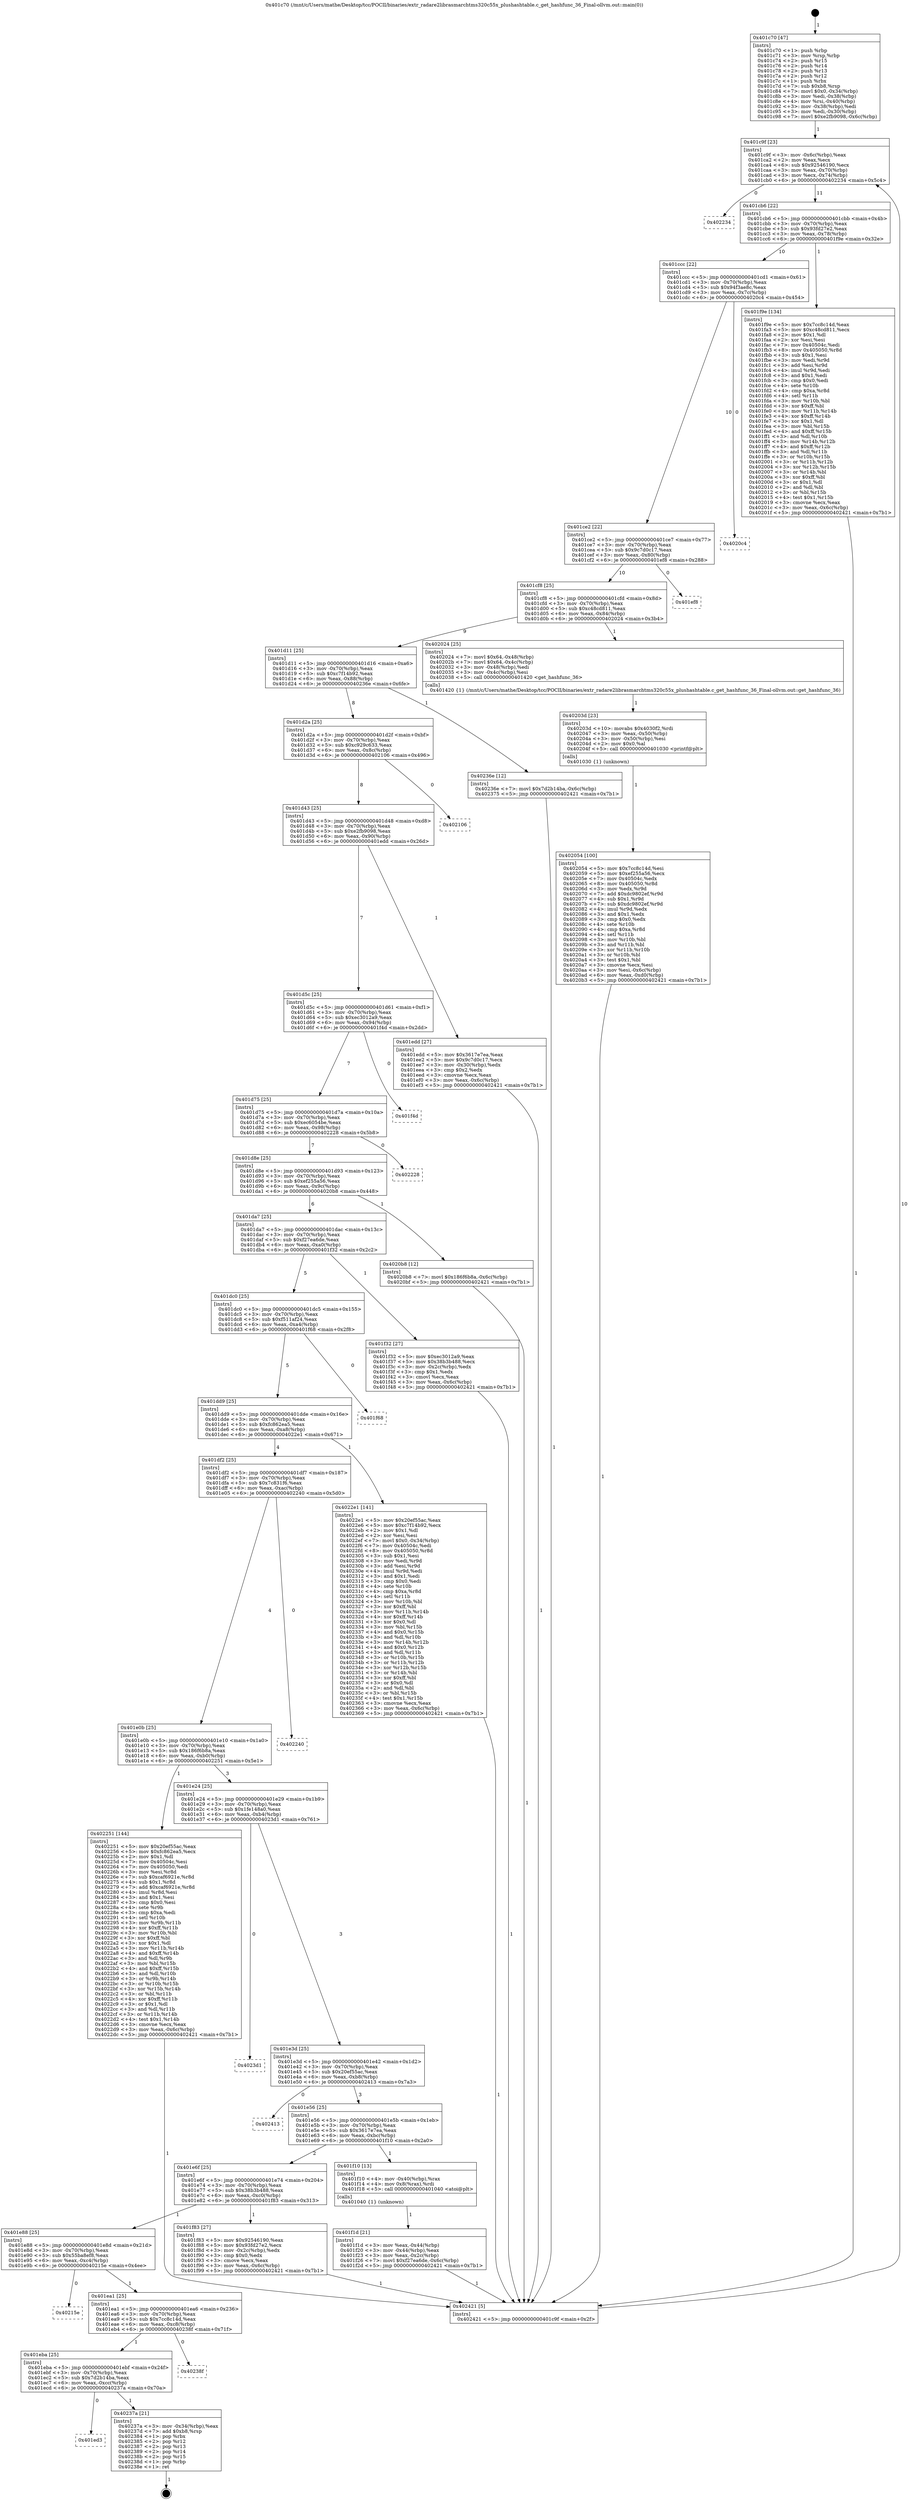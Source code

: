 digraph "0x401c70" {
  label = "0x401c70 (/mnt/c/Users/mathe/Desktop/tcc/POCII/binaries/extr_radare2librasmarchtms320c55x_plushashtable.c_get_hashfunc_36_Final-ollvm.out::main(0))"
  labelloc = "t"
  node[shape=record]

  Entry [label="",width=0.3,height=0.3,shape=circle,fillcolor=black,style=filled]
  "0x401c9f" [label="{
     0x401c9f [23]\l
     | [instrs]\l
     &nbsp;&nbsp;0x401c9f \<+3\>: mov -0x6c(%rbp),%eax\l
     &nbsp;&nbsp;0x401ca2 \<+2\>: mov %eax,%ecx\l
     &nbsp;&nbsp;0x401ca4 \<+6\>: sub $0x92546190,%ecx\l
     &nbsp;&nbsp;0x401caa \<+3\>: mov %eax,-0x70(%rbp)\l
     &nbsp;&nbsp;0x401cad \<+3\>: mov %ecx,-0x74(%rbp)\l
     &nbsp;&nbsp;0x401cb0 \<+6\>: je 0000000000402234 \<main+0x5c4\>\l
  }"]
  "0x402234" [label="{
     0x402234\l
  }", style=dashed]
  "0x401cb6" [label="{
     0x401cb6 [22]\l
     | [instrs]\l
     &nbsp;&nbsp;0x401cb6 \<+5\>: jmp 0000000000401cbb \<main+0x4b\>\l
     &nbsp;&nbsp;0x401cbb \<+3\>: mov -0x70(%rbp),%eax\l
     &nbsp;&nbsp;0x401cbe \<+5\>: sub $0x93fd27e2,%eax\l
     &nbsp;&nbsp;0x401cc3 \<+3\>: mov %eax,-0x78(%rbp)\l
     &nbsp;&nbsp;0x401cc6 \<+6\>: je 0000000000401f9e \<main+0x32e\>\l
  }"]
  Exit [label="",width=0.3,height=0.3,shape=circle,fillcolor=black,style=filled,peripheries=2]
  "0x401f9e" [label="{
     0x401f9e [134]\l
     | [instrs]\l
     &nbsp;&nbsp;0x401f9e \<+5\>: mov $0x7cc8c14d,%eax\l
     &nbsp;&nbsp;0x401fa3 \<+5\>: mov $0xc48cd811,%ecx\l
     &nbsp;&nbsp;0x401fa8 \<+2\>: mov $0x1,%dl\l
     &nbsp;&nbsp;0x401faa \<+2\>: xor %esi,%esi\l
     &nbsp;&nbsp;0x401fac \<+7\>: mov 0x40504c,%edi\l
     &nbsp;&nbsp;0x401fb3 \<+8\>: mov 0x405050,%r8d\l
     &nbsp;&nbsp;0x401fbb \<+3\>: sub $0x1,%esi\l
     &nbsp;&nbsp;0x401fbe \<+3\>: mov %edi,%r9d\l
     &nbsp;&nbsp;0x401fc1 \<+3\>: add %esi,%r9d\l
     &nbsp;&nbsp;0x401fc4 \<+4\>: imul %r9d,%edi\l
     &nbsp;&nbsp;0x401fc8 \<+3\>: and $0x1,%edi\l
     &nbsp;&nbsp;0x401fcb \<+3\>: cmp $0x0,%edi\l
     &nbsp;&nbsp;0x401fce \<+4\>: sete %r10b\l
     &nbsp;&nbsp;0x401fd2 \<+4\>: cmp $0xa,%r8d\l
     &nbsp;&nbsp;0x401fd6 \<+4\>: setl %r11b\l
     &nbsp;&nbsp;0x401fda \<+3\>: mov %r10b,%bl\l
     &nbsp;&nbsp;0x401fdd \<+3\>: xor $0xff,%bl\l
     &nbsp;&nbsp;0x401fe0 \<+3\>: mov %r11b,%r14b\l
     &nbsp;&nbsp;0x401fe3 \<+4\>: xor $0xff,%r14b\l
     &nbsp;&nbsp;0x401fe7 \<+3\>: xor $0x1,%dl\l
     &nbsp;&nbsp;0x401fea \<+3\>: mov %bl,%r15b\l
     &nbsp;&nbsp;0x401fed \<+4\>: and $0xff,%r15b\l
     &nbsp;&nbsp;0x401ff1 \<+3\>: and %dl,%r10b\l
     &nbsp;&nbsp;0x401ff4 \<+3\>: mov %r14b,%r12b\l
     &nbsp;&nbsp;0x401ff7 \<+4\>: and $0xff,%r12b\l
     &nbsp;&nbsp;0x401ffb \<+3\>: and %dl,%r11b\l
     &nbsp;&nbsp;0x401ffe \<+3\>: or %r10b,%r15b\l
     &nbsp;&nbsp;0x402001 \<+3\>: or %r11b,%r12b\l
     &nbsp;&nbsp;0x402004 \<+3\>: xor %r12b,%r15b\l
     &nbsp;&nbsp;0x402007 \<+3\>: or %r14b,%bl\l
     &nbsp;&nbsp;0x40200a \<+3\>: xor $0xff,%bl\l
     &nbsp;&nbsp;0x40200d \<+3\>: or $0x1,%dl\l
     &nbsp;&nbsp;0x402010 \<+2\>: and %dl,%bl\l
     &nbsp;&nbsp;0x402012 \<+3\>: or %bl,%r15b\l
     &nbsp;&nbsp;0x402015 \<+4\>: test $0x1,%r15b\l
     &nbsp;&nbsp;0x402019 \<+3\>: cmovne %ecx,%eax\l
     &nbsp;&nbsp;0x40201c \<+3\>: mov %eax,-0x6c(%rbp)\l
     &nbsp;&nbsp;0x40201f \<+5\>: jmp 0000000000402421 \<main+0x7b1\>\l
  }"]
  "0x401ccc" [label="{
     0x401ccc [22]\l
     | [instrs]\l
     &nbsp;&nbsp;0x401ccc \<+5\>: jmp 0000000000401cd1 \<main+0x61\>\l
     &nbsp;&nbsp;0x401cd1 \<+3\>: mov -0x70(%rbp),%eax\l
     &nbsp;&nbsp;0x401cd4 \<+5\>: sub $0x94f3ae8c,%eax\l
     &nbsp;&nbsp;0x401cd9 \<+3\>: mov %eax,-0x7c(%rbp)\l
     &nbsp;&nbsp;0x401cdc \<+6\>: je 00000000004020c4 \<main+0x454\>\l
  }"]
  "0x401ed3" [label="{
     0x401ed3\l
  }", style=dashed]
  "0x4020c4" [label="{
     0x4020c4\l
  }", style=dashed]
  "0x401ce2" [label="{
     0x401ce2 [22]\l
     | [instrs]\l
     &nbsp;&nbsp;0x401ce2 \<+5\>: jmp 0000000000401ce7 \<main+0x77\>\l
     &nbsp;&nbsp;0x401ce7 \<+3\>: mov -0x70(%rbp),%eax\l
     &nbsp;&nbsp;0x401cea \<+5\>: sub $0x9c7d0c17,%eax\l
     &nbsp;&nbsp;0x401cef \<+3\>: mov %eax,-0x80(%rbp)\l
     &nbsp;&nbsp;0x401cf2 \<+6\>: je 0000000000401ef8 \<main+0x288\>\l
  }"]
  "0x40237a" [label="{
     0x40237a [21]\l
     | [instrs]\l
     &nbsp;&nbsp;0x40237a \<+3\>: mov -0x34(%rbp),%eax\l
     &nbsp;&nbsp;0x40237d \<+7\>: add $0xb8,%rsp\l
     &nbsp;&nbsp;0x402384 \<+1\>: pop %rbx\l
     &nbsp;&nbsp;0x402385 \<+2\>: pop %r12\l
     &nbsp;&nbsp;0x402387 \<+2\>: pop %r13\l
     &nbsp;&nbsp;0x402389 \<+2\>: pop %r14\l
     &nbsp;&nbsp;0x40238b \<+2\>: pop %r15\l
     &nbsp;&nbsp;0x40238d \<+1\>: pop %rbp\l
     &nbsp;&nbsp;0x40238e \<+1\>: ret\l
  }"]
  "0x401ef8" [label="{
     0x401ef8\l
  }", style=dashed]
  "0x401cf8" [label="{
     0x401cf8 [25]\l
     | [instrs]\l
     &nbsp;&nbsp;0x401cf8 \<+5\>: jmp 0000000000401cfd \<main+0x8d\>\l
     &nbsp;&nbsp;0x401cfd \<+3\>: mov -0x70(%rbp),%eax\l
     &nbsp;&nbsp;0x401d00 \<+5\>: sub $0xc48cd811,%eax\l
     &nbsp;&nbsp;0x401d05 \<+6\>: mov %eax,-0x84(%rbp)\l
     &nbsp;&nbsp;0x401d0b \<+6\>: je 0000000000402024 \<main+0x3b4\>\l
  }"]
  "0x401eba" [label="{
     0x401eba [25]\l
     | [instrs]\l
     &nbsp;&nbsp;0x401eba \<+5\>: jmp 0000000000401ebf \<main+0x24f\>\l
     &nbsp;&nbsp;0x401ebf \<+3\>: mov -0x70(%rbp),%eax\l
     &nbsp;&nbsp;0x401ec2 \<+5\>: sub $0x7d2b14ba,%eax\l
     &nbsp;&nbsp;0x401ec7 \<+6\>: mov %eax,-0xcc(%rbp)\l
     &nbsp;&nbsp;0x401ecd \<+6\>: je 000000000040237a \<main+0x70a\>\l
  }"]
  "0x402024" [label="{
     0x402024 [25]\l
     | [instrs]\l
     &nbsp;&nbsp;0x402024 \<+7\>: movl $0x64,-0x48(%rbp)\l
     &nbsp;&nbsp;0x40202b \<+7\>: movl $0x64,-0x4c(%rbp)\l
     &nbsp;&nbsp;0x402032 \<+3\>: mov -0x48(%rbp),%edi\l
     &nbsp;&nbsp;0x402035 \<+3\>: mov -0x4c(%rbp),%esi\l
     &nbsp;&nbsp;0x402038 \<+5\>: call 0000000000401420 \<get_hashfunc_36\>\l
     | [calls]\l
     &nbsp;&nbsp;0x401420 \{1\} (/mnt/c/Users/mathe/Desktop/tcc/POCII/binaries/extr_radare2librasmarchtms320c55x_plushashtable.c_get_hashfunc_36_Final-ollvm.out::get_hashfunc_36)\l
  }"]
  "0x401d11" [label="{
     0x401d11 [25]\l
     | [instrs]\l
     &nbsp;&nbsp;0x401d11 \<+5\>: jmp 0000000000401d16 \<main+0xa6\>\l
     &nbsp;&nbsp;0x401d16 \<+3\>: mov -0x70(%rbp),%eax\l
     &nbsp;&nbsp;0x401d19 \<+5\>: sub $0xc7f14b92,%eax\l
     &nbsp;&nbsp;0x401d1e \<+6\>: mov %eax,-0x88(%rbp)\l
     &nbsp;&nbsp;0x401d24 \<+6\>: je 000000000040236e \<main+0x6fe\>\l
  }"]
  "0x40238f" [label="{
     0x40238f\l
  }", style=dashed]
  "0x40236e" [label="{
     0x40236e [12]\l
     | [instrs]\l
     &nbsp;&nbsp;0x40236e \<+7\>: movl $0x7d2b14ba,-0x6c(%rbp)\l
     &nbsp;&nbsp;0x402375 \<+5\>: jmp 0000000000402421 \<main+0x7b1\>\l
  }"]
  "0x401d2a" [label="{
     0x401d2a [25]\l
     | [instrs]\l
     &nbsp;&nbsp;0x401d2a \<+5\>: jmp 0000000000401d2f \<main+0xbf\>\l
     &nbsp;&nbsp;0x401d2f \<+3\>: mov -0x70(%rbp),%eax\l
     &nbsp;&nbsp;0x401d32 \<+5\>: sub $0xc929c633,%eax\l
     &nbsp;&nbsp;0x401d37 \<+6\>: mov %eax,-0x8c(%rbp)\l
     &nbsp;&nbsp;0x401d3d \<+6\>: je 0000000000402106 \<main+0x496\>\l
  }"]
  "0x401ea1" [label="{
     0x401ea1 [25]\l
     | [instrs]\l
     &nbsp;&nbsp;0x401ea1 \<+5\>: jmp 0000000000401ea6 \<main+0x236\>\l
     &nbsp;&nbsp;0x401ea6 \<+3\>: mov -0x70(%rbp),%eax\l
     &nbsp;&nbsp;0x401ea9 \<+5\>: sub $0x7cc8c14d,%eax\l
     &nbsp;&nbsp;0x401eae \<+6\>: mov %eax,-0xc8(%rbp)\l
     &nbsp;&nbsp;0x401eb4 \<+6\>: je 000000000040238f \<main+0x71f\>\l
  }"]
  "0x402106" [label="{
     0x402106\l
  }", style=dashed]
  "0x401d43" [label="{
     0x401d43 [25]\l
     | [instrs]\l
     &nbsp;&nbsp;0x401d43 \<+5\>: jmp 0000000000401d48 \<main+0xd8\>\l
     &nbsp;&nbsp;0x401d48 \<+3\>: mov -0x70(%rbp),%eax\l
     &nbsp;&nbsp;0x401d4b \<+5\>: sub $0xe2fb9098,%eax\l
     &nbsp;&nbsp;0x401d50 \<+6\>: mov %eax,-0x90(%rbp)\l
     &nbsp;&nbsp;0x401d56 \<+6\>: je 0000000000401edd \<main+0x26d\>\l
  }"]
  "0x40215e" [label="{
     0x40215e\l
  }", style=dashed]
  "0x401edd" [label="{
     0x401edd [27]\l
     | [instrs]\l
     &nbsp;&nbsp;0x401edd \<+5\>: mov $0x3617e7ea,%eax\l
     &nbsp;&nbsp;0x401ee2 \<+5\>: mov $0x9c7d0c17,%ecx\l
     &nbsp;&nbsp;0x401ee7 \<+3\>: mov -0x30(%rbp),%edx\l
     &nbsp;&nbsp;0x401eea \<+3\>: cmp $0x2,%edx\l
     &nbsp;&nbsp;0x401eed \<+3\>: cmovne %ecx,%eax\l
     &nbsp;&nbsp;0x401ef0 \<+3\>: mov %eax,-0x6c(%rbp)\l
     &nbsp;&nbsp;0x401ef3 \<+5\>: jmp 0000000000402421 \<main+0x7b1\>\l
  }"]
  "0x401d5c" [label="{
     0x401d5c [25]\l
     | [instrs]\l
     &nbsp;&nbsp;0x401d5c \<+5\>: jmp 0000000000401d61 \<main+0xf1\>\l
     &nbsp;&nbsp;0x401d61 \<+3\>: mov -0x70(%rbp),%eax\l
     &nbsp;&nbsp;0x401d64 \<+5\>: sub $0xec3012a9,%eax\l
     &nbsp;&nbsp;0x401d69 \<+6\>: mov %eax,-0x94(%rbp)\l
     &nbsp;&nbsp;0x401d6f \<+6\>: je 0000000000401f4d \<main+0x2dd\>\l
  }"]
  "0x402421" [label="{
     0x402421 [5]\l
     | [instrs]\l
     &nbsp;&nbsp;0x402421 \<+5\>: jmp 0000000000401c9f \<main+0x2f\>\l
  }"]
  "0x401c70" [label="{
     0x401c70 [47]\l
     | [instrs]\l
     &nbsp;&nbsp;0x401c70 \<+1\>: push %rbp\l
     &nbsp;&nbsp;0x401c71 \<+3\>: mov %rsp,%rbp\l
     &nbsp;&nbsp;0x401c74 \<+2\>: push %r15\l
     &nbsp;&nbsp;0x401c76 \<+2\>: push %r14\l
     &nbsp;&nbsp;0x401c78 \<+2\>: push %r13\l
     &nbsp;&nbsp;0x401c7a \<+2\>: push %r12\l
     &nbsp;&nbsp;0x401c7c \<+1\>: push %rbx\l
     &nbsp;&nbsp;0x401c7d \<+7\>: sub $0xb8,%rsp\l
     &nbsp;&nbsp;0x401c84 \<+7\>: movl $0x0,-0x34(%rbp)\l
     &nbsp;&nbsp;0x401c8b \<+3\>: mov %edi,-0x38(%rbp)\l
     &nbsp;&nbsp;0x401c8e \<+4\>: mov %rsi,-0x40(%rbp)\l
     &nbsp;&nbsp;0x401c92 \<+3\>: mov -0x38(%rbp),%edi\l
     &nbsp;&nbsp;0x401c95 \<+3\>: mov %edi,-0x30(%rbp)\l
     &nbsp;&nbsp;0x401c98 \<+7\>: movl $0xe2fb9098,-0x6c(%rbp)\l
  }"]
  "0x402054" [label="{
     0x402054 [100]\l
     | [instrs]\l
     &nbsp;&nbsp;0x402054 \<+5\>: mov $0x7cc8c14d,%esi\l
     &nbsp;&nbsp;0x402059 \<+5\>: mov $0xef255a56,%ecx\l
     &nbsp;&nbsp;0x40205e \<+7\>: mov 0x40504c,%edx\l
     &nbsp;&nbsp;0x402065 \<+8\>: mov 0x405050,%r8d\l
     &nbsp;&nbsp;0x40206d \<+3\>: mov %edx,%r9d\l
     &nbsp;&nbsp;0x402070 \<+7\>: add $0xdc9802ef,%r9d\l
     &nbsp;&nbsp;0x402077 \<+4\>: sub $0x1,%r9d\l
     &nbsp;&nbsp;0x40207b \<+7\>: sub $0xdc9802ef,%r9d\l
     &nbsp;&nbsp;0x402082 \<+4\>: imul %r9d,%edx\l
     &nbsp;&nbsp;0x402086 \<+3\>: and $0x1,%edx\l
     &nbsp;&nbsp;0x402089 \<+3\>: cmp $0x0,%edx\l
     &nbsp;&nbsp;0x40208c \<+4\>: sete %r10b\l
     &nbsp;&nbsp;0x402090 \<+4\>: cmp $0xa,%r8d\l
     &nbsp;&nbsp;0x402094 \<+4\>: setl %r11b\l
     &nbsp;&nbsp;0x402098 \<+3\>: mov %r10b,%bl\l
     &nbsp;&nbsp;0x40209b \<+3\>: and %r11b,%bl\l
     &nbsp;&nbsp;0x40209e \<+3\>: xor %r11b,%r10b\l
     &nbsp;&nbsp;0x4020a1 \<+3\>: or %r10b,%bl\l
     &nbsp;&nbsp;0x4020a4 \<+3\>: test $0x1,%bl\l
     &nbsp;&nbsp;0x4020a7 \<+3\>: cmovne %ecx,%esi\l
     &nbsp;&nbsp;0x4020aa \<+3\>: mov %esi,-0x6c(%rbp)\l
     &nbsp;&nbsp;0x4020ad \<+6\>: mov %eax,-0xd0(%rbp)\l
     &nbsp;&nbsp;0x4020b3 \<+5\>: jmp 0000000000402421 \<main+0x7b1\>\l
  }"]
  "0x401f4d" [label="{
     0x401f4d\l
  }", style=dashed]
  "0x401d75" [label="{
     0x401d75 [25]\l
     | [instrs]\l
     &nbsp;&nbsp;0x401d75 \<+5\>: jmp 0000000000401d7a \<main+0x10a\>\l
     &nbsp;&nbsp;0x401d7a \<+3\>: mov -0x70(%rbp),%eax\l
     &nbsp;&nbsp;0x401d7d \<+5\>: sub $0xec6054be,%eax\l
     &nbsp;&nbsp;0x401d82 \<+6\>: mov %eax,-0x98(%rbp)\l
     &nbsp;&nbsp;0x401d88 \<+6\>: je 0000000000402228 \<main+0x5b8\>\l
  }"]
  "0x40203d" [label="{
     0x40203d [23]\l
     | [instrs]\l
     &nbsp;&nbsp;0x40203d \<+10\>: movabs $0x4030f2,%rdi\l
     &nbsp;&nbsp;0x402047 \<+3\>: mov %eax,-0x50(%rbp)\l
     &nbsp;&nbsp;0x40204a \<+3\>: mov -0x50(%rbp),%esi\l
     &nbsp;&nbsp;0x40204d \<+2\>: mov $0x0,%al\l
     &nbsp;&nbsp;0x40204f \<+5\>: call 0000000000401030 \<printf@plt\>\l
     | [calls]\l
     &nbsp;&nbsp;0x401030 \{1\} (unknown)\l
  }"]
  "0x402228" [label="{
     0x402228\l
  }", style=dashed]
  "0x401d8e" [label="{
     0x401d8e [25]\l
     | [instrs]\l
     &nbsp;&nbsp;0x401d8e \<+5\>: jmp 0000000000401d93 \<main+0x123\>\l
     &nbsp;&nbsp;0x401d93 \<+3\>: mov -0x70(%rbp),%eax\l
     &nbsp;&nbsp;0x401d96 \<+5\>: sub $0xef255a56,%eax\l
     &nbsp;&nbsp;0x401d9b \<+6\>: mov %eax,-0x9c(%rbp)\l
     &nbsp;&nbsp;0x401da1 \<+6\>: je 00000000004020b8 \<main+0x448\>\l
  }"]
  "0x401e88" [label="{
     0x401e88 [25]\l
     | [instrs]\l
     &nbsp;&nbsp;0x401e88 \<+5\>: jmp 0000000000401e8d \<main+0x21d\>\l
     &nbsp;&nbsp;0x401e8d \<+3\>: mov -0x70(%rbp),%eax\l
     &nbsp;&nbsp;0x401e90 \<+5\>: sub $0x55ba8ef8,%eax\l
     &nbsp;&nbsp;0x401e95 \<+6\>: mov %eax,-0xc4(%rbp)\l
     &nbsp;&nbsp;0x401e9b \<+6\>: je 000000000040215e \<main+0x4ee\>\l
  }"]
  "0x4020b8" [label="{
     0x4020b8 [12]\l
     | [instrs]\l
     &nbsp;&nbsp;0x4020b8 \<+7\>: movl $0x186f6b8a,-0x6c(%rbp)\l
     &nbsp;&nbsp;0x4020bf \<+5\>: jmp 0000000000402421 \<main+0x7b1\>\l
  }"]
  "0x401da7" [label="{
     0x401da7 [25]\l
     | [instrs]\l
     &nbsp;&nbsp;0x401da7 \<+5\>: jmp 0000000000401dac \<main+0x13c\>\l
     &nbsp;&nbsp;0x401dac \<+3\>: mov -0x70(%rbp),%eax\l
     &nbsp;&nbsp;0x401daf \<+5\>: sub $0xf27ea6de,%eax\l
     &nbsp;&nbsp;0x401db4 \<+6\>: mov %eax,-0xa0(%rbp)\l
     &nbsp;&nbsp;0x401dba \<+6\>: je 0000000000401f32 \<main+0x2c2\>\l
  }"]
  "0x401f83" [label="{
     0x401f83 [27]\l
     | [instrs]\l
     &nbsp;&nbsp;0x401f83 \<+5\>: mov $0x92546190,%eax\l
     &nbsp;&nbsp;0x401f88 \<+5\>: mov $0x93fd27e2,%ecx\l
     &nbsp;&nbsp;0x401f8d \<+3\>: mov -0x2c(%rbp),%edx\l
     &nbsp;&nbsp;0x401f90 \<+3\>: cmp $0x0,%edx\l
     &nbsp;&nbsp;0x401f93 \<+3\>: cmove %ecx,%eax\l
     &nbsp;&nbsp;0x401f96 \<+3\>: mov %eax,-0x6c(%rbp)\l
     &nbsp;&nbsp;0x401f99 \<+5\>: jmp 0000000000402421 \<main+0x7b1\>\l
  }"]
  "0x401f32" [label="{
     0x401f32 [27]\l
     | [instrs]\l
     &nbsp;&nbsp;0x401f32 \<+5\>: mov $0xec3012a9,%eax\l
     &nbsp;&nbsp;0x401f37 \<+5\>: mov $0x38b3b488,%ecx\l
     &nbsp;&nbsp;0x401f3c \<+3\>: mov -0x2c(%rbp),%edx\l
     &nbsp;&nbsp;0x401f3f \<+3\>: cmp $0x1,%edx\l
     &nbsp;&nbsp;0x401f42 \<+3\>: cmovl %ecx,%eax\l
     &nbsp;&nbsp;0x401f45 \<+3\>: mov %eax,-0x6c(%rbp)\l
     &nbsp;&nbsp;0x401f48 \<+5\>: jmp 0000000000402421 \<main+0x7b1\>\l
  }"]
  "0x401dc0" [label="{
     0x401dc0 [25]\l
     | [instrs]\l
     &nbsp;&nbsp;0x401dc0 \<+5\>: jmp 0000000000401dc5 \<main+0x155\>\l
     &nbsp;&nbsp;0x401dc5 \<+3\>: mov -0x70(%rbp),%eax\l
     &nbsp;&nbsp;0x401dc8 \<+5\>: sub $0xf511af24,%eax\l
     &nbsp;&nbsp;0x401dcd \<+6\>: mov %eax,-0xa4(%rbp)\l
     &nbsp;&nbsp;0x401dd3 \<+6\>: je 0000000000401f68 \<main+0x2f8\>\l
  }"]
  "0x401f1d" [label="{
     0x401f1d [21]\l
     | [instrs]\l
     &nbsp;&nbsp;0x401f1d \<+3\>: mov %eax,-0x44(%rbp)\l
     &nbsp;&nbsp;0x401f20 \<+3\>: mov -0x44(%rbp),%eax\l
     &nbsp;&nbsp;0x401f23 \<+3\>: mov %eax,-0x2c(%rbp)\l
     &nbsp;&nbsp;0x401f26 \<+7\>: movl $0xf27ea6de,-0x6c(%rbp)\l
     &nbsp;&nbsp;0x401f2d \<+5\>: jmp 0000000000402421 \<main+0x7b1\>\l
  }"]
  "0x401f68" [label="{
     0x401f68\l
  }", style=dashed]
  "0x401dd9" [label="{
     0x401dd9 [25]\l
     | [instrs]\l
     &nbsp;&nbsp;0x401dd9 \<+5\>: jmp 0000000000401dde \<main+0x16e\>\l
     &nbsp;&nbsp;0x401dde \<+3\>: mov -0x70(%rbp),%eax\l
     &nbsp;&nbsp;0x401de1 \<+5\>: sub $0xfc862ea5,%eax\l
     &nbsp;&nbsp;0x401de6 \<+6\>: mov %eax,-0xa8(%rbp)\l
     &nbsp;&nbsp;0x401dec \<+6\>: je 00000000004022e1 \<main+0x671\>\l
  }"]
  "0x401e6f" [label="{
     0x401e6f [25]\l
     | [instrs]\l
     &nbsp;&nbsp;0x401e6f \<+5\>: jmp 0000000000401e74 \<main+0x204\>\l
     &nbsp;&nbsp;0x401e74 \<+3\>: mov -0x70(%rbp),%eax\l
     &nbsp;&nbsp;0x401e77 \<+5\>: sub $0x38b3b488,%eax\l
     &nbsp;&nbsp;0x401e7c \<+6\>: mov %eax,-0xc0(%rbp)\l
     &nbsp;&nbsp;0x401e82 \<+6\>: je 0000000000401f83 \<main+0x313\>\l
  }"]
  "0x4022e1" [label="{
     0x4022e1 [141]\l
     | [instrs]\l
     &nbsp;&nbsp;0x4022e1 \<+5\>: mov $0x20ef55ac,%eax\l
     &nbsp;&nbsp;0x4022e6 \<+5\>: mov $0xc7f14b92,%ecx\l
     &nbsp;&nbsp;0x4022eb \<+2\>: mov $0x1,%dl\l
     &nbsp;&nbsp;0x4022ed \<+2\>: xor %esi,%esi\l
     &nbsp;&nbsp;0x4022ef \<+7\>: movl $0x0,-0x34(%rbp)\l
     &nbsp;&nbsp;0x4022f6 \<+7\>: mov 0x40504c,%edi\l
     &nbsp;&nbsp;0x4022fd \<+8\>: mov 0x405050,%r8d\l
     &nbsp;&nbsp;0x402305 \<+3\>: sub $0x1,%esi\l
     &nbsp;&nbsp;0x402308 \<+3\>: mov %edi,%r9d\l
     &nbsp;&nbsp;0x40230b \<+3\>: add %esi,%r9d\l
     &nbsp;&nbsp;0x40230e \<+4\>: imul %r9d,%edi\l
     &nbsp;&nbsp;0x402312 \<+3\>: and $0x1,%edi\l
     &nbsp;&nbsp;0x402315 \<+3\>: cmp $0x0,%edi\l
     &nbsp;&nbsp;0x402318 \<+4\>: sete %r10b\l
     &nbsp;&nbsp;0x40231c \<+4\>: cmp $0xa,%r8d\l
     &nbsp;&nbsp;0x402320 \<+4\>: setl %r11b\l
     &nbsp;&nbsp;0x402324 \<+3\>: mov %r10b,%bl\l
     &nbsp;&nbsp;0x402327 \<+3\>: xor $0xff,%bl\l
     &nbsp;&nbsp;0x40232a \<+3\>: mov %r11b,%r14b\l
     &nbsp;&nbsp;0x40232d \<+4\>: xor $0xff,%r14b\l
     &nbsp;&nbsp;0x402331 \<+3\>: xor $0x0,%dl\l
     &nbsp;&nbsp;0x402334 \<+3\>: mov %bl,%r15b\l
     &nbsp;&nbsp;0x402337 \<+4\>: and $0x0,%r15b\l
     &nbsp;&nbsp;0x40233b \<+3\>: and %dl,%r10b\l
     &nbsp;&nbsp;0x40233e \<+3\>: mov %r14b,%r12b\l
     &nbsp;&nbsp;0x402341 \<+4\>: and $0x0,%r12b\l
     &nbsp;&nbsp;0x402345 \<+3\>: and %dl,%r11b\l
     &nbsp;&nbsp;0x402348 \<+3\>: or %r10b,%r15b\l
     &nbsp;&nbsp;0x40234b \<+3\>: or %r11b,%r12b\l
     &nbsp;&nbsp;0x40234e \<+3\>: xor %r12b,%r15b\l
     &nbsp;&nbsp;0x402351 \<+3\>: or %r14b,%bl\l
     &nbsp;&nbsp;0x402354 \<+3\>: xor $0xff,%bl\l
     &nbsp;&nbsp;0x402357 \<+3\>: or $0x0,%dl\l
     &nbsp;&nbsp;0x40235a \<+2\>: and %dl,%bl\l
     &nbsp;&nbsp;0x40235c \<+3\>: or %bl,%r15b\l
     &nbsp;&nbsp;0x40235f \<+4\>: test $0x1,%r15b\l
     &nbsp;&nbsp;0x402363 \<+3\>: cmovne %ecx,%eax\l
     &nbsp;&nbsp;0x402366 \<+3\>: mov %eax,-0x6c(%rbp)\l
     &nbsp;&nbsp;0x402369 \<+5\>: jmp 0000000000402421 \<main+0x7b1\>\l
  }"]
  "0x401df2" [label="{
     0x401df2 [25]\l
     | [instrs]\l
     &nbsp;&nbsp;0x401df2 \<+5\>: jmp 0000000000401df7 \<main+0x187\>\l
     &nbsp;&nbsp;0x401df7 \<+3\>: mov -0x70(%rbp),%eax\l
     &nbsp;&nbsp;0x401dfa \<+5\>: sub $0x7c831f6,%eax\l
     &nbsp;&nbsp;0x401dff \<+6\>: mov %eax,-0xac(%rbp)\l
     &nbsp;&nbsp;0x401e05 \<+6\>: je 0000000000402240 \<main+0x5d0\>\l
  }"]
  "0x401f10" [label="{
     0x401f10 [13]\l
     | [instrs]\l
     &nbsp;&nbsp;0x401f10 \<+4\>: mov -0x40(%rbp),%rax\l
     &nbsp;&nbsp;0x401f14 \<+4\>: mov 0x8(%rax),%rdi\l
     &nbsp;&nbsp;0x401f18 \<+5\>: call 0000000000401040 \<atoi@plt\>\l
     | [calls]\l
     &nbsp;&nbsp;0x401040 \{1\} (unknown)\l
  }"]
  "0x402240" [label="{
     0x402240\l
  }", style=dashed]
  "0x401e0b" [label="{
     0x401e0b [25]\l
     | [instrs]\l
     &nbsp;&nbsp;0x401e0b \<+5\>: jmp 0000000000401e10 \<main+0x1a0\>\l
     &nbsp;&nbsp;0x401e10 \<+3\>: mov -0x70(%rbp),%eax\l
     &nbsp;&nbsp;0x401e13 \<+5\>: sub $0x186f6b8a,%eax\l
     &nbsp;&nbsp;0x401e18 \<+6\>: mov %eax,-0xb0(%rbp)\l
     &nbsp;&nbsp;0x401e1e \<+6\>: je 0000000000402251 \<main+0x5e1\>\l
  }"]
  "0x401e56" [label="{
     0x401e56 [25]\l
     | [instrs]\l
     &nbsp;&nbsp;0x401e56 \<+5\>: jmp 0000000000401e5b \<main+0x1eb\>\l
     &nbsp;&nbsp;0x401e5b \<+3\>: mov -0x70(%rbp),%eax\l
     &nbsp;&nbsp;0x401e5e \<+5\>: sub $0x3617e7ea,%eax\l
     &nbsp;&nbsp;0x401e63 \<+6\>: mov %eax,-0xbc(%rbp)\l
     &nbsp;&nbsp;0x401e69 \<+6\>: je 0000000000401f10 \<main+0x2a0\>\l
  }"]
  "0x402251" [label="{
     0x402251 [144]\l
     | [instrs]\l
     &nbsp;&nbsp;0x402251 \<+5\>: mov $0x20ef55ac,%eax\l
     &nbsp;&nbsp;0x402256 \<+5\>: mov $0xfc862ea5,%ecx\l
     &nbsp;&nbsp;0x40225b \<+2\>: mov $0x1,%dl\l
     &nbsp;&nbsp;0x40225d \<+7\>: mov 0x40504c,%esi\l
     &nbsp;&nbsp;0x402264 \<+7\>: mov 0x405050,%edi\l
     &nbsp;&nbsp;0x40226b \<+3\>: mov %esi,%r8d\l
     &nbsp;&nbsp;0x40226e \<+7\>: sub $0xcaf6921e,%r8d\l
     &nbsp;&nbsp;0x402275 \<+4\>: sub $0x1,%r8d\l
     &nbsp;&nbsp;0x402279 \<+7\>: add $0xcaf6921e,%r8d\l
     &nbsp;&nbsp;0x402280 \<+4\>: imul %r8d,%esi\l
     &nbsp;&nbsp;0x402284 \<+3\>: and $0x1,%esi\l
     &nbsp;&nbsp;0x402287 \<+3\>: cmp $0x0,%esi\l
     &nbsp;&nbsp;0x40228a \<+4\>: sete %r9b\l
     &nbsp;&nbsp;0x40228e \<+3\>: cmp $0xa,%edi\l
     &nbsp;&nbsp;0x402291 \<+4\>: setl %r10b\l
     &nbsp;&nbsp;0x402295 \<+3\>: mov %r9b,%r11b\l
     &nbsp;&nbsp;0x402298 \<+4\>: xor $0xff,%r11b\l
     &nbsp;&nbsp;0x40229c \<+3\>: mov %r10b,%bl\l
     &nbsp;&nbsp;0x40229f \<+3\>: xor $0xff,%bl\l
     &nbsp;&nbsp;0x4022a2 \<+3\>: xor $0x1,%dl\l
     &nbsp;&nbsp;0x4022a5 \<+3\>: mov %r11b,%r14b\l
     &nbsp;&nbsp;0x4022a8 \<+4\>: and $0xff,%r14b\l
     &nbsp;&nbsp;0x4022ac \<+3\>: and %dl,%r9b\l
     &nbsp;&nbsp;0x4022af \<+3\>: mov %bl,%r15b\l
     &nbsp;&nbsp;0x4022b2 \<+4\>: and $0xff,%r15b\l
     &nbsp;&nbsp;0x4022b6 \<+3\>: and %dl,%r10b\l
     &nbsp;&nbsp;0x4022b9 \<+3\>: or %r9b,%r14b\l
     &nbsp;&nbsp;0x4022bc \<+3\>: or %r10b,%r15b\l
     &nbsp;&nbsp;0x4022bf \<+3\>: xor %r15b,%r14b\l
     &nbsp;&nbsp;0x4022c2 \<+3\>: or %bl,%r11b\l
     &nbsp;&nbsp;0x4022c5 \<+4\>: xor $0xff,%r11b\l
     &nbsp;&nbsp;0x4022c9 \<+3\>: or $0x1,%dl\l
     &nbsp;&nbsp;0x4022cc \<+3\>: and %dl,%r11b\l
     &nbsp;&nbsp;0x4022cf \<+3\>: or %r11b,%r14b\l
     &nbsp;&nbsp;0x4022d2 \<+4\>: test $0x1,%r14b\l
     &nbsp;&nbsp;0x4022d6 \<+3\>: cmovne %ecx,%eax\l
     &nbsp;&nbsp;0x4022d9 \<+3\>: mov %eax,-0x6c(%rbp)\l
     &nbsp;&nbsp;0x4022dc \<+5\>: jmp 0000000000402421 \<main+0x7b1\>\l
  }"]
  "0x401e24" [label="{
     0x401e24 [25]\l
     | [instrs]\l
     &nbsp;&nbsp;0x401e24 \<+5\>: jmp 0000000000401e29 \<main+0x1b9\>\l
     &nbsp;&nbsp;0x401e29 \<+3\>: mov -0x70(%rbp),%eax\l
     &nbsp;&nbsp;0x401e2c \<+5\>: sub $0x1fe148a0,%eax\l
     &nbsp;&nbsp;0x401e31 \<+6\>: mov %eax,-0xb4(%rbp)\l
     &nbsp;&nbsp;0x401e37 \<+6\>: je 00000000004023d1 \<main+0x761\>\l
  }"]
  "0x402413" [label="{
     0x402413\l
  }", style=dashed]
  "0x4023d1" [label="{
     0x4023d1\l
  }", style=dashed]
  "0x401e3d" [label="{
     0x401e3d [25]\l
     | [instrs]\l
     &nbsp;&nbsp;0x401e3d \<+5\>: jmp 0000000000401e42 \<main+0x1d2\>\l
     &nbsp;&nbsp;0x401e42 \<+3\>: mov -0x70(%rbp),%eax\l
     &nbsp;&nbsp;0x401e45 \<+5\>: sub $0x20ef55ac,%eax\l
     &nbsp;&nbsp;0x401e4a \<+6\>: mov %eax,-0xb8(%rbp)\l
     &nbsp;&nbsp;0x401e50 \<+6\>: je 0000000000402413 \<main+0x7a3\>\l
  }"]
  Entry -> "0x401c70" [label=" 1"]
  "0x401c9f" -> "0x402234" [label=" 0"]
  "0x401c9f" -> "0x401cb6" [label=" 11"]
  "0x40237a" -> Exit [label=" 1"]
  "0x401cb6" -> "0x401f9e" [label=" 1"]
  "0x401cb6" -> "0x401ccc" [label=" 10"]
  "0x401eba" -> "0x401ed3" [label=" 0"]
  "0x401ccc" -> "0x4020c4" [label=" 0"]
  "0x401ccc" -> "0x401ce2" [label=" 10"]
  "0x401eba" -> "0x40237a" [label=" 1"]
  "0x401ce2" -> "0x401ef8" [label=" 0"]
  "0x401ce2" -> "0x401cf8" [label=" 10"]
  "0x401ea1" -> "0x401eba" [label=" 1"]
  "0x401cf8" -> "0x402024" [label=" 1"]
  "0x401cf8" -> "0x401d11" [label=" 9"]
  "0x401ea1" -> "0x40238f" [label=" 0"]
  "0x401d11" -> "0x40236e" [label=" 1"]
  "0x401d11" -> "0x401d2a" [label=" 8"]
  "0x401e88" -> "0x401ea1" [label=" 1"]
  "0x401d2a" -> "0x402106" [label=" 0"]
  "0x401d2a" -> "0x401d43" [label=" 8"]
  "0x401e88" -> "0x40215e" [label=" 0"]
  "0x401d43" -> "0x401edd" [label=" 1"]
  "0x401d43" -> "0x401d5c" [label=" 7"]
  "0x401edd" -> "0x402421" [label=" 1"]
  "0x401c70" -> "0x401c9f" [label=" 1"]
  "0x402421" -> "0x401c9f" [label=" 10"]
  "0x40236e" -> "0x402421" [label=" 1"]
  "0x401d5c" -> "0x401f4d" [label=" 0"]
  "0x401d5c" -> "0x401d75" [label=" 7"]
  "0x4022e1" -> "0x402421" [label=" 1"]
  "0x401d75" -> "0x402228" [label=" 0"]
  "0x401d75" -> "0x401d8e" [label=" 7"]
  "0x402251" -> "0x402421" [label=" 1"]
  "0x401d8e" -> "0x4020b8" [label=" 1"]
  "0x401d8e" -> "0x401da7" [label=" 6"]
  "0x4020b8" -> "0x402421" [label=" 1"]
  "0x401da7" -> "0x401f32" [label=" 1"]
  "0x401da7" -> "0x401dc0" [label=" 5"]
  "0x402054" -> "0x402421" [label=" 1"]
  "0x401dc0" -> "0x401f68" [label=" 0"]
  "0x401dc0" -> "0x401dd9" [label=" 5"]
  "0x402024" -> "0x40203d" [label=" 1"]
  "0x401dd9" -> "0x4022e1" [label=" 1"]
  "0x401dd9" -> "0x401df2" [label=" 4"]
  "0x401f9e" -> "0x402421" [label=" 1"]
  "0x401df2" -> "0x402240" [label=" 0"]
  "0x401df2" -> "0x401e0b" [label=" 4"]
  "0x401f83" -> "0x402421" [label=" 1"]
  "0x401e0b" -> "0x402251" [label=" 1"]
  "0x401e0b" -> "0x401e24" [label=" 3"]
  "0x401e6f" -> "0x401f83" [label=" 1"]
  "0x401e24" -> "0x4023d1" [label=" 0"]
  "0x401e24" -> "0x401e3d" [label=" 3"]
  "0x40203d" -> "0x402054" [label=" 1"]
  "0x401e3d" -> "0x402413" [label=" 0"]
  "0x401e3d" -> "0x401e56" [label=" 3"]
  "0x401e6f" -> "0x401e88" [label=" 1"]
  "0x401e56" -> "0x401f10" [label=" 1"]
  "0x401e56" -> "0x401e6f" [label=" 2"]
  "0x401f10" -> "0x401f1d" [label=" 1"]
  "0x401f1d" -> "0x402421" [label=" 1"]
  "0x401f32" -> "0x402421" [label=" 1"]
}
